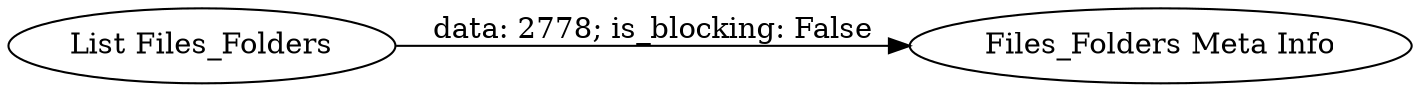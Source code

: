 digraph {
	"2364820438732654617_56" [label="Files_Folders Meta Info"]
	"2364820438732654617_55" [label="List Files_Folders"]
	"2364820438732654617_55" -> "2364820438732654617_56" [label="data: 2778; is_blocking: False"]
	rankdir=LR
}
